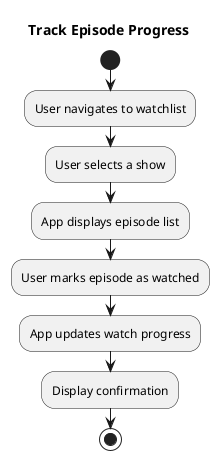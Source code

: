 @startuml
title Track Episode Progress
start

:User navigates to watchlist;
:User selects a show;
:App displays episode list;
:User marks episode as watched;
:App updates watch progress;
:Display confirmation;

stop
@enduml
